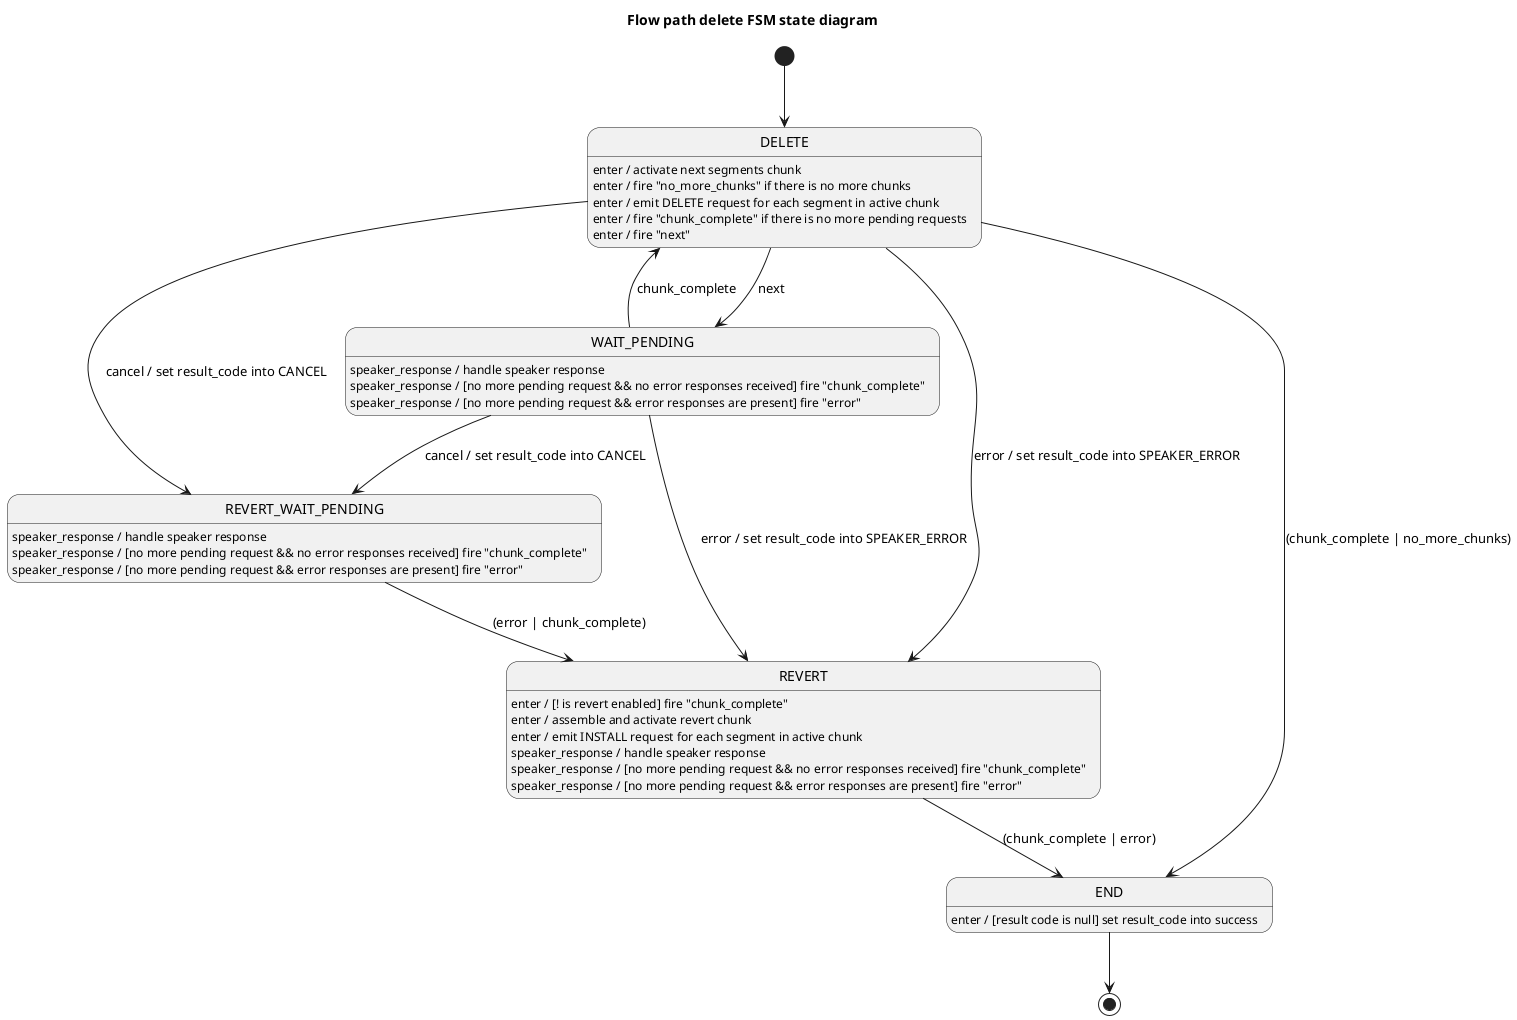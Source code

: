 @startuml
title Flow path delete FSM state diagram

[*] --> DELETE

DELETE: enter / activate next segments chunk
DELETE: enter / fire "no_more_chunks" if there is no more chunks
DELETE: enter / emit DELETE request for each segment in active chunk
DELETE: enter / fire "chunk_complete" if there is no more pending requests
DELETE: enter / fire "next"
DELETE --> WAIT_PENDING: next
DELETE --> REVERT: error / set result_code into SPEAKER_ERROR
DELETE --> REVERT_WAIT_PENDING: cancel / set result_code into CANCEL
DELETE --> END: (chunk_complete | no_more_chunks)

WAIT_PENDING --> REVERT: error / set result_code into SPEAKER_ERROR
WAIT_PENDING --> REVERT_WAIT_PENDING: cancel / set result_code into CANCEL
WAIT_PENDING --> DELETE: chunk_complete
WAIT_PENDING: speaker_response / handle speaker response
WAIT_PENDING: speaker_response / [no more pending request && no error responses received] fire "chunk_complete"
WAIT_PENDING: speaker_response / [no more pending request && error responses are present] fire "error"

REVERT_WAIT_PENDING --> REVERT: (error | chunk_complete)
REVERT_WAIT_PENDING: speaker_response / handle speaker response
REVERT_WAIT_PENDING: speaker_response / [no more pending request && no error responses received] fire "chunk_complete"
REVERT_WAIT_PENDING: speaker_response / [no more pending request && error responses are present] fire "error"

REVERT: enter / [! is revert enabled] fire "chunk_complete"
REVERT: enter / assemble and activate revert chunk
REVERT: enter / emit INSTALL request for each segment in active chunk
REVERT --> END: (chunk_complete | error)
REVERT: speaker_response / handle speaker response
REVERT: speaker_response / [no more pending request && no error responses received] fire "chunk_complete"
REVERT: speaker_response / [no more pending request && error responses are present] fire "error"

END: enter / [result code is null] set result_code into success
END --> [*]
@enduml
